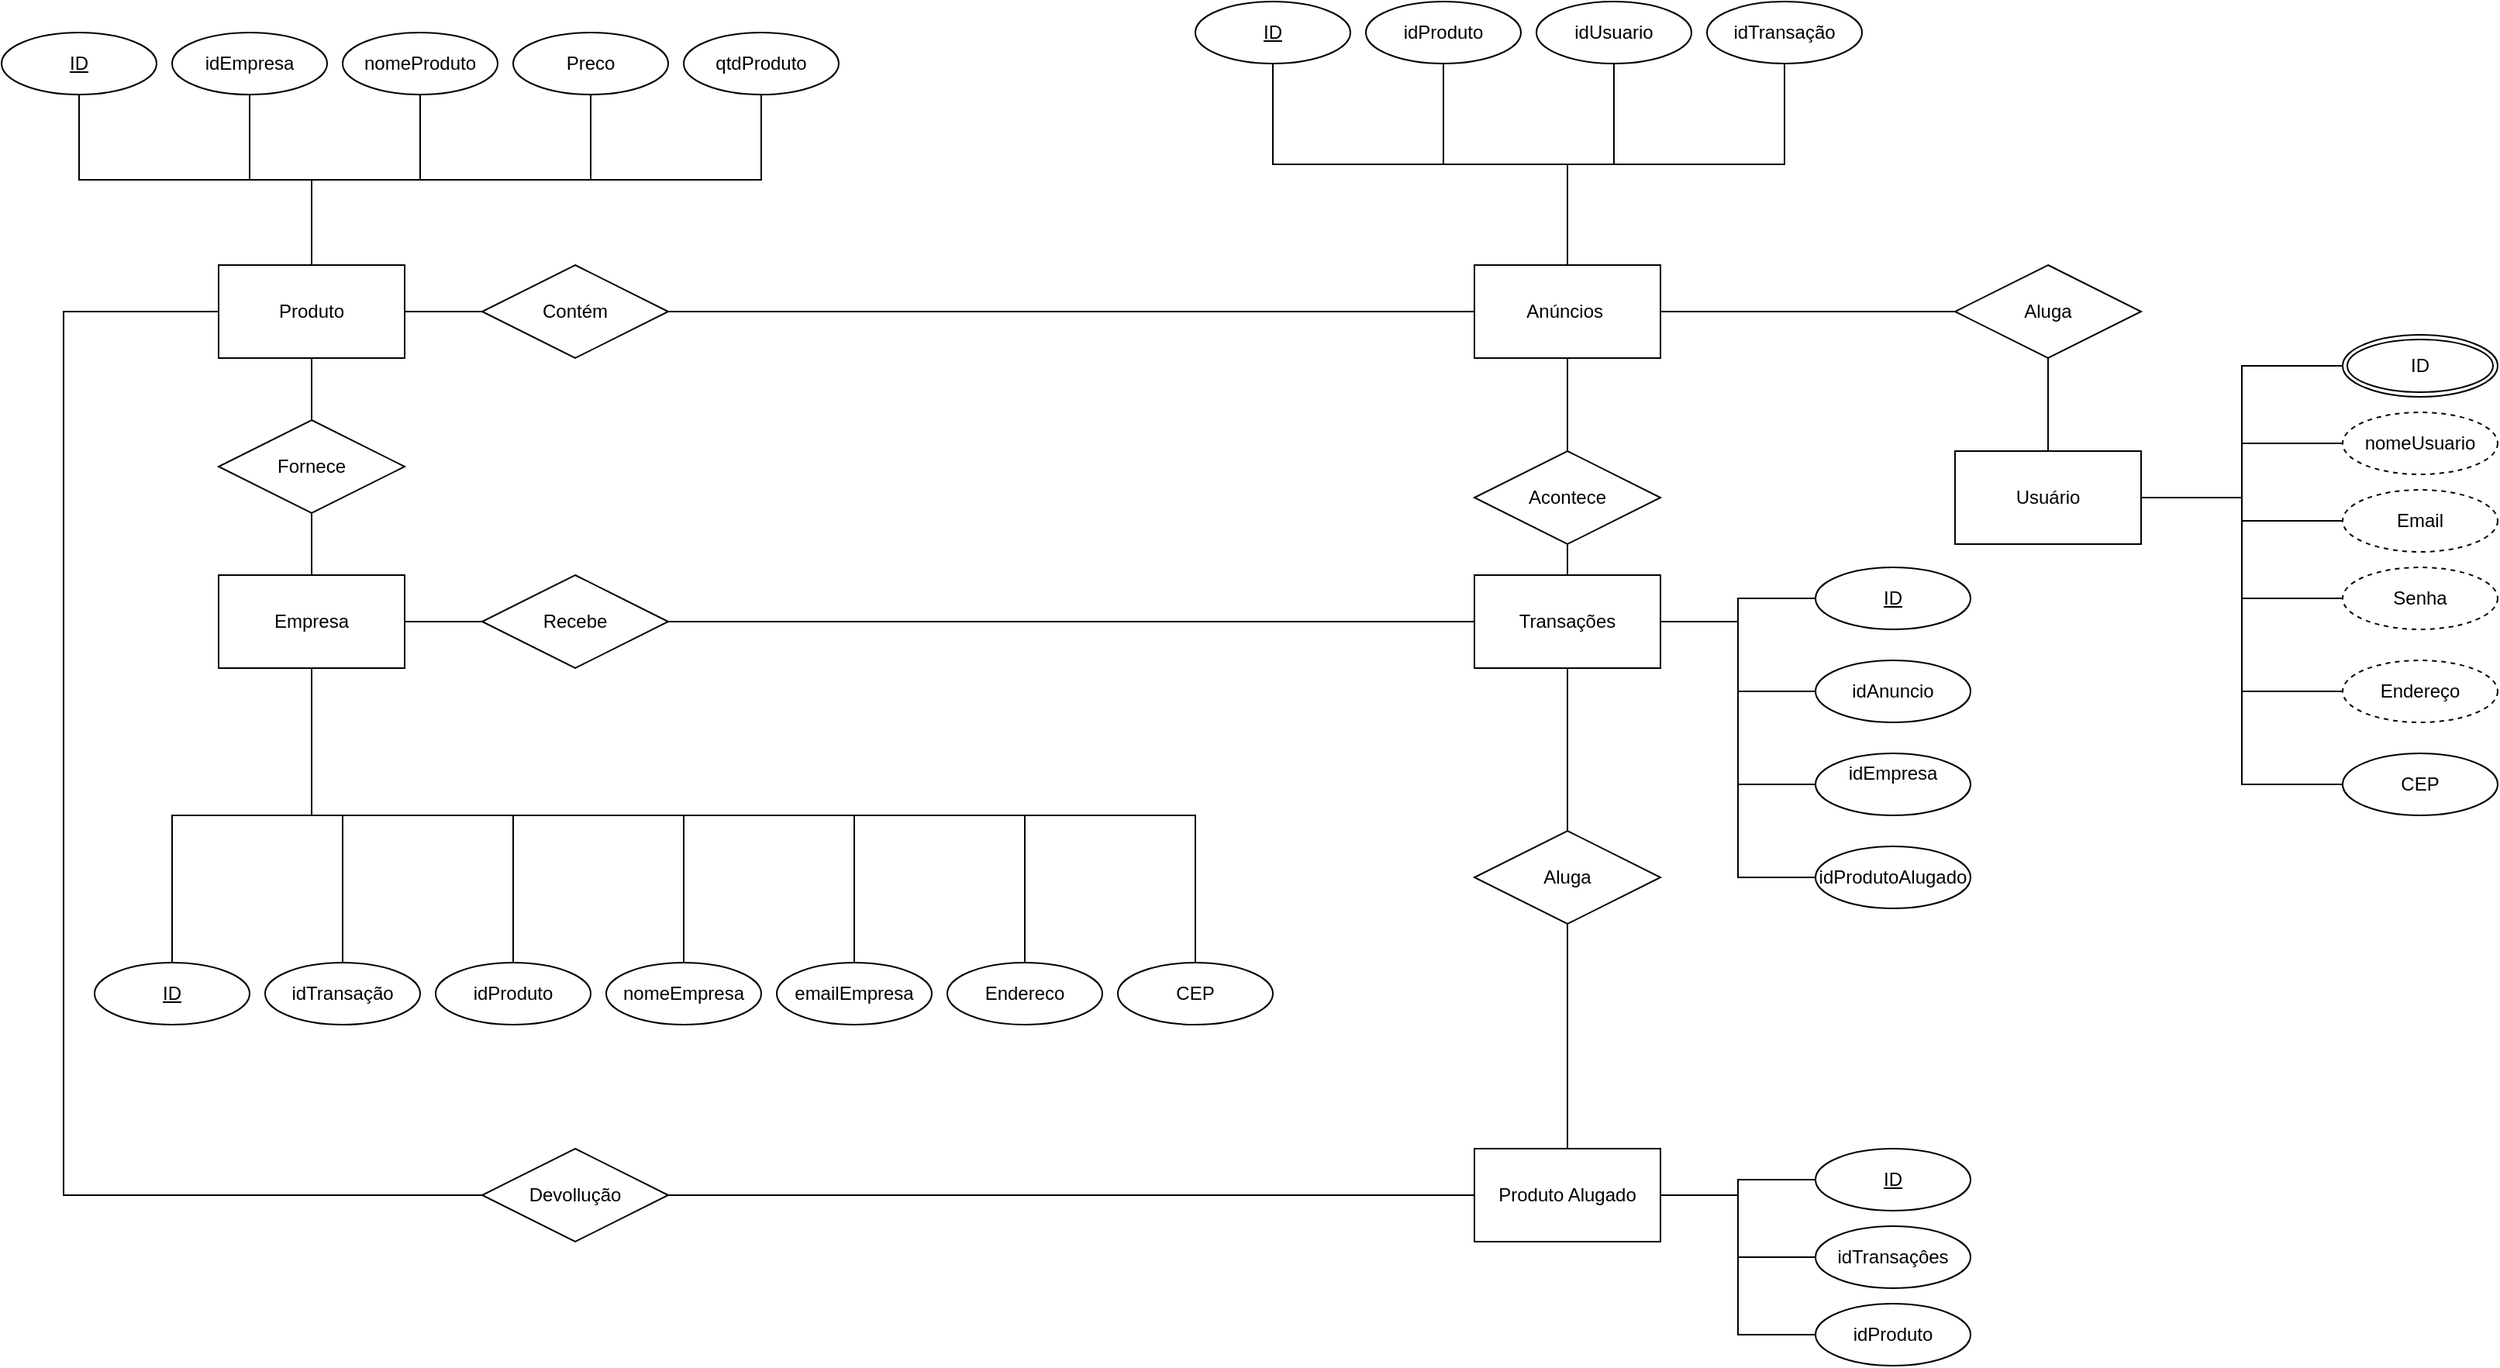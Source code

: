 <mxfile version="24.7.16">
  <diagram name="Página-1" id="0W5QKAUH1XcdWeVG-3CY">
    <mxGraphModel dx="1434" dy="772" grid="1" gridSize="10" guides="1" tooltips="1" connect="1" arrows="1" fold="1" page="1" pageScale="1" pageWidth="827" pageHeight="1169" math="0" shadow="0">
      <root>
        <mxCell id="0" />
        <mxCell id="1" parent="0" />
        <mxCell id="Sesuo_sOsXKxIpDMHE8v-1" value="Usuário" style="rounded=0;whiteSpace=wrap;html=1;" parent="1" vertex="1">
          <mxGeometry x="1260" y="290" width="120" height="60" as="geometry" />
        </mxCell>
        <mxCell id="Sesuo_sOsXKxIpDMHE8v-2" value="Anúncios&amp;nbsp;" style="rounded=0;whiteSpace=wrap;html=1;" parent="1" vertex="1">
          <mxGeometry x="950" y="170" width="120" height="60" as="geometry" />
        </mxCell>
        <mxCell id="Sesuo_sOsXKxIpDMHE8v-3" value="Produto" style="rounded=0;whiteSpace=wrap;html=1;" parent="1" vertex="1">
          <mxGeometry x="140" y="170" width="120" height="60" as="geometry" />
        </mxCell>
        <mxCell id="Sesuo_sOsXKxIpDMHE8v-4" value="Transações" style="rounded=0;whiteSpace=wrap;html=1;" parent="1" vertex="1">
          <mxGeometry x="950" y="370" width="120" height="60" as="geometry" />
        </mxCell>
        <mxCell id="Sesuo_sOsXKxIpDMHE8v-5" value="ID" style="ellipse;shape=doubleEllipse;margin=3;whiteSpace=wrap;html=1;align=center;" parent="1" vertex="1">
          <mxGeometry x="1510" y="215" width="100" height="40" as="geometry" />
        </mxCell>
        <mxCell id="Sesuo_sOsXKxIpDMHE8v-6" value="nomeUsuario" style="ellipse;whiteSpace=wrap;html=1;align=center;dashed=1;" parent="1" vertex="1">
          <mxGeometry x="1510" y="265" width="100" height="40" as="geometry" />
        </mxCell>
        <mxCell id="Sesuo_sOsXKxIpDMHE8v-7" value="Email" style="ellipse;whiteSpace=wrap;html=1;align=center;dashed=1;" parent="1" vertex="1">
          <mxGeometry x="1510" y="315" width="100" height="40" as="geometry" />
        </mxCell>
        <mxCell id="Sesuo_sOsXKxIpDMHE8v-8" value="Empresa" style="rounded=0;whiteSpace=wrap;html=1;" parent="1" vertex="1">
          <mxGeometry x="140" y="370" width="120" height="60" as="geometry" />
        </mxCell>
        <mxCell id="Sesuo_sOsXKxIpDMHE8v-9" value="Senha" style="ellipse;whiteSpace=wrap;html=1;align=center;dashed=1;" parent="1" vertex="1">
          <mxGeometry x="1510" y="365" width="100" height="40" as="geometry" />
        </mxCell>
        <mxCell id="Sesuo_sOsXKxIpDMHE8v-10" value="Endereço" style="ellipse;whiteSpace=wrap;html=1;align=center;dashed=1;" parent="1" vertex="1">
          <mxGeometry x="1510" y="425" width="100" height="40" as="geometry" />
        </mxCell>
        <mxCell id="Sesuo_sOsXKxIpDMHE8v-20" value="Aluga" style="shape=rhombus;perimeter=rhombusPerimeter;whiteSpace=wrap;html=1;align=center;" parent="1" vertex="1">
          <mxGeometry x="1260" y="170" width="120" height="60" as="geometry" />
        </mxCell>
        <mxCell id="Sesuo_sOsXKxIpDMHE8v-24" value="" style="endArrow=none;html=1;rounded=0;exitX=0.5;exitY=1;exitDx=0;exitDy=0;entryX=0.5;entryY=0;entryDx=0;entryDy=0;" parent="1" source="Sesuo_sOsXKxIpDMHE8v-20" target="Sesuo_sOsXKxIpDMHE8v-1" edge="1">
          <mxGeometry relative="1" as="geometry">
            <mxPoint x="1180" y="245" as="sourcePoint" />
            <mxPoint x="1180" y="325" as="targetPoint" />
          </mxGeometry>
        </mxCell>
        <mxCell id="Sesuo_sOsXKxIpDMHE8v-31" value="" style="endArrow=none;html=1;rounded=0;exitX=0;exitY=0.5;exitDx=0;exitDy=0;entryX=1;entryY=0.5;entryDx=0;entryDy=0;" parent="1" source="Sesuo_sOsXKxIpDMHE8v-20" target="Sesuo_sOsXKxIpDMHE8v-2" edge="1">
          <mxGeometry relative="1" as="geometry">
            <mxPoint x="750" y="250" as="sourcePoint" />
            <mxPoint x="910" y="250" as="targetPoint" />
          </mxGeometry>
        </mxCell>
        <mxCell id="Sesuo_sOsXKxIpDMHE8v-36" value="Contém" style="shape=rhombus;perimeter=rhombusPerimeter;whiteSpace=wrap;html=1;align=center;" parent="1" vertex="1">
          <mxGeometry x="310" y="170" width="120" height="60" as="geometry" />
        </mxCell>
        <mxCell id="Sesuo_sOsXKxIpDMHE8v-37" value="" style="endArrow=none;html=1;rounded=0;exitX=1;exitY=0.5;exitDx=0;exitDy=0;entryX=0;entryY=0.5;entryDx=0;entryDy=0;" parent="1" source="Sesuo_sOsXKxIpDMHE8v-3" target="Sesuo_sOsXKxIpDMHE8v-36" edge="1">
          <mxGeometry relative="1" as="geometry">
            <mxPoint x="280" y="340" as="sourcePoint" />
            <mxPoint x="440" y="340" as="targetPoint" />
          </mxGeometry>
        </mxCell>
        <mxCell id="Sesuo_sOsXKxIpDMHE8v-38" value="" style="endArrow=none;html=1;rounded=0;exitX=1;exitY=0.5;exitDx=0;exitDy=0;entryX=0;entryY=0.5;entryDx=0;entryDy=0;" parent="1" source="Sesuo_sOsXKxIpDMHE8v-36" target="Sesuo_sOsXKxIpDMHE8v-2" edge="1">
          <mxGeometry relative="1" as="geometry">
            <mxPoint x="350" y="320" as="sourcePoint" />
            <mxPoint x="510" y="320" as="targetPoint" />
          </mxGeometry>
        </mxCell>
        <mxCell id="Sesuo_sOsXKxIpDMHE8v-39" value="Fornece" style="shape=rhombus;perimeter=rhombusPerimeter;whiteSpace=wrap;html=1;align=center;" parent="1" vertex="1">
          <mxGeometry x="140" y="270" width="120" height="60" as="geometry" />
        </mxCell>
        <mxCell id="Sesuo_sOsXKxIpDMHE8v-40" value="" style="endArrow=none;html=1;rounded=0;exitX=0.5;exitY=0;exitDx=0;exitDy=0;entryX=0.5;entryY=1;entryDx=0;entryDy=0;" parent="1" source="Sesuo_sOsXKxIpDMHE8v-39" target="Sesuo_sOsXKxIpDMHE8v-3" edge="1">
          <mxGeometry relative="1" as="geometry">
            <mxPoint x="140" y="460" as="sourcePoint" />
            <mxPoint x="300" y="460" as="targetPoint" />
          </mxGeometry>
        </mxCell>
        <mxCell id="Sesuo_sOsXKxIpDMHE8v-41" value="" style="endArrow=none;html=1;rounded=0;exitX=0.5;exitY=1;exitDx=0;exitDy=0;entryX=0.5;entryY=0;entryDx=0;entryDy=0;" parent="1" source="Sesuo_sOsXKxIpDMHE8v-39" target="Sesuo_sOsXKxIpDMHE8v-8" edge="1">
          <mxGeometry relative="1" as="geometry">
            <mxPoint x="200" y="540" as="sourcePoint" />
            <mxPoint x="360" y="540" as="targetPoint" />
          </mxGeometry>
        </mxCell>
        <mxCell id="Sesuo_sOsXKxIpDMHE8v-44" value="Acontece" style="shape=rhombus;perimeter=rhombusPerimeter;whiteSpace=wrap;html=1;align=center;" parent="1" vertex="1">
          <mxGeometry x="950" y="290" width="120" height="60" as="geometry" />
        </mxCell>
        <mxCell id="Sesuo_sOsXKxIpDMHE8v-45" value="Recebe" style="shape=rhombus;perimeter=rhombusPerimeter;whiteSpace=wrap;html=1;align=center;" parent="1" vertex="1">
          <mxGeometry x="310" y="370" width="120" height="60" as="geometry" />
        </mxCell>
        <mxCell id="Sesuo_sOsXKxIpDMHE8v-46" value="" style="endArrow=none;html=1;rounded=0;exitX=0.5;exitY=0;exitDx=0;exitDy=0;entryX=0.5;entryY=1;entryDx=0;entryDy=0;" parent="1" source="Sesuo_sOsXKxIpDMHE8v-4" target="Sesuo_sOsXKxIpDMHE8v-44" edge="1">
          <mxGeometry relative="1" as="geometry">
            <mxPoint x="775" y="615" as="sourcePoint" />
            <mxPoint x="935" y="615" as="targetPoint" />
          </mxGeometry>
        </mxCell>
        <mxCell id="Sesuo_sOsXKxIpDMHE8v-47" value="" style="endArrow=none;html=1;rounded=0;exitX=0.5;exitY=0;exitDx=0;exitDy=0;entryX=0.5;entryY=1;entryDx=0;entryDy=0;" parent="1" source="Sesuo_sOsXKxIpDMHE8v-44" target="Sesuo_sOsXKxIpDMHE8v-2" edge="1">
          <mxGeometry relative="1" as="geometry">
            <mxPoint x="325" y="560" as="sourcePoint" />
            <mxPoint x="485" y="560" as="targetPoint" />
          </mxGeometry>
        </mxCell>
        <mxCell id="Sesuo_sOsXKxIpDMHE8v-52" value="" style="endArrow=none;html=1;rounded=0;exitX=1;exitY=0.5;exitDx=0;exitDy=0;entryX=0;entryY=0.5;entryDx=0;entryDy=0;" parent="1" source="Sesuo_sOsXKxIpDMHE8v-8" target="Sesuo_sOsXKxIpDMHE8v-45" edge="1">
          <mxGeometry relative="1" as="geometry">
            <mxPoint x="390" y="530" as="sourcePoint" />
            <mxPoint x="550" y="530" as="targetPoint" />
          </mxGeometry>
        </mxCell>
        <mxCell id="Sesuo_sOsXKxIpDMHE8v-53" value="" style="endArrow=none;html=1;rounded=0;exitX=1;exitY=0.5;exitDx=0;exitDy=0;entryX=0;entryY=0.5;entryDx=0;entryDy=0;" parent="1" source="Sesuo_sOsXKxIpDMHE8v-45" target="Sesuo_sOsXKxIpDMHE8v-4" edge="1">
          <mxGeometry relative="1" as="geometry">
            <mxPoint x="290" y="570" as="sourcePoint" />
            <mxPoint x="450" y="570" as="targetPoint" />
          </mxGeometry>
        </mxCell>
        <mxCell id="Sesuo_sOsXKxIpDMHE8v-54" value="" style="endArrow=none;html=1;rounded=0;exitX=0;exitY=0.5;exitDx=0;exitDy=0;entryX=1;entryY=0.5;entryDx=0;entryDy=0;edgeStyle=orthogonalEdgeStyle;" parent="1" source="Sesuo_sOsXKxIpDMHE8v-5" target="Sesuo_sOsXKxIpDMHE8v-1" edge="1">
          <mxGeometry relative="1" as="geometry">
            <mxPoint x="1320" y="65" as="sourcePoint" />
            <mxPoint x="1400" y="325" as="targetPoint" />
          </mxGeometry>
        </mxCell>
        <mxCell id="Sesuo_sOsXKxIpDMHE8v-55" value="" style="endArrow=none;html=1;rounded=0;exitX=0;exitY=0.5;exitDx=0;exitDy=0;entryX=1;entryY=0.5;entryDx=0;entryDy=0;edgeStyle=orthogonalEdgeStyle;" parent="1" source="Sesuo_sOsXKxIpDMHE8v-6" target="Sesuo_sOsXKxIpDMHE8v-1" edge="1">
          <mxGeometry relative="1" as="geometry">
            <mxPoint x="1390" y="725" as="sourcePoint" />
            <mxPoint x="1400" y="325" as="targetPoint" />
          </mxGeometry>
        </mxCell>
        <mxCell id="Sesuo_sOsXKxIpDMHE8v-56" value="" style="endArrow=none;html=1;rounded=0;exitX=0;exitY=0.5;exitDx=0;exitDy=0;entryX=1;entryY=0.5;entryDx=0;entryDy=0;edgeStyle=orthogonalEdgeStyle;" parent="1" source="Sesuo_sOsXKxIpDMHE8v-7" target="Sesuo_sOsXKxIpDMHE8v-1" edge="1">
          <mxGeometry relative="1" as="geometry">
            <mxPoint x="1290" y="615" as="sourcePoint" />
            <mxPoint x="1400" y="325" as="targetPoint" />
          </mxGeometry>
        </mxCell>
        <mxCell id="Sesuo_sOsXKxIpDMHE8v-57" value="" style="endArrow=none;html=1;rounded=0;exitX=0;exitY=0.5;exitDx=0;exitDy=0;entryX=1;entryY=0.5;entryDx=0;entryDy=0;edgeStyle=orthogonalEdgeStyle;" parent="1" source="Sesuo_sOsXKxIpDMHE8v-9" target="Sesuo_sOsXKxIpDMHE8v-1" edge="1">
          <mxGeometry relative="1" as="geometry">
            <mxPoint x="1300" y="555" as="sourcePoint" />
            <mxPoint x="1400" y="325" as="targetPoint" />
          </mxGeometry>
        </mxCell>
        <mxCell id="Sesuo_sOsXKxIpDMHE8v-58" value="" style="endArrow=none;html=1;rounded=0;exitX=1;exitY=0.5;exitDx=0;exitDy=0;entryX=0;entryY=0.5;entryDx=0;entryDy=0;edgeStyle=orthogonalEdgeStyle;" parent="1" source="Sesuo_sOsXKxIpDMHE8v-1" target="Sesuo_sOsXKxIpDMHE8v-10" edge="1">
          <mxGeometry relative="1" as="geometry">
            <mxPoint x="1400" y="325" as="sourcePoint" />
            <mxPoint x="1410" y="575" as="targetPoint" />
          </mxGeometry>
        </mxCell>
        <mxCell id="Sesuo_sOsXKxIpDMHE8v-63" value="Produto Alugado" style="rounded=0;whiteSpace=wrap;html=1;" parent="1" vertex="1">
          <mxGeometry x="950" y="740" width="120" height="60" as="geometry" />
        </mxCell>
        <mxCell id="Sesuo_sOsXKxIpDMHE8v-64" value="Devollução" style="shape=rhombus;perimeter=rhombusPerimeter;whiteSpace=wrap;html=1;align=center;" parent="1" vertex="1">
          <mxGeometry x="310" y="740" width="120" height="60" as="geometry" />
        </mxCell>
        <mxCell id="Sesuo_sOsXKxIpDMHE8v-67" value="Aluga" style="shape=rhombus;perimeter=rhombusPerimeter;whiteSpace=wrap;html=1;align=center;" parent="1" vertex="1">
          <mxGeometry x="950" y="535" width="120" height="60" as="geometry" />
        </mxCell>
        <mxCell id="Sesuo_sOsXKxIpDMHE8v-70" value="" style="endArrow=none;html=1;rounded=0;exitX=0.5;exitY=1;exitDx=0;exitDy=0;entryX=0.5;entryY=0;entryDx=0;entryDy=0;" parent="1" source="Sesuo_sOsXKxIpDMHE8v-4" target="Sesuo_sOsXKxIpDMHE8v-67" edge="1">
          <mxGeometry relative="1" as="geometry">
            <mxPoint x="1135" y="555" as="sourcePoint" />
            <mxPoint x="1295" y="555" as="targetPoint" />
          </mxGeometry>
        </mxCell>
        <mxCell id="Sesuo_sOsXKxIpDMHE8v-71" value="" style="endArrow=none;html=1;rounded=0;exitX=0.5;exitY=1;exitDx=0;exitDy=0;entryX=0.5;entryY=0;entryDx=0;entryDy=0;" parent="1" source="Sesuo_sOsXKxIpDMHE8v-67" target="Sesuo_sOsXKxIpDMHE8v-63" edge="1">
          <mxGeometry relative="1" as="geometry">
            <mxPoint x="770" y="580" as="sourcePoint" />
            <mxPoint x="930" y="580" as="targetPoint" />
          </mxGeometry>
        </mxCell>
        <mxCell id="Sesuo_sOsXKxIpDMHE8v-72" value="" style="endArrow=none;html=1;rounded=0;exitX=0;exitY=0.5;exitDx=0;exitDy=0;entryX=1;entryY=0.5;entryDx=0;entryDy=0;" parent="1" source="Sesuo_sOsXKxIpDMHE8v-63" target="Sesuo_sOsXKxIpDMHE8v-64" edge="1">
          <mxGeometry relative="1" as="geometry">
            <mxPoint x="290" y="520" as="sourcePoint" />
            <mxPoint x="450" y="520" as="targetPoint" />
          </mxGeometry>
        </mxCell>
        <mxCell id="Sesuo_sOsXKxIpDMHE8v-73" value="" style="endArrow=none;html=1;rounded=0;entryX=0;entryY=0.5;entryDx=0;entryDy=0;exitX=0;exitY=0.5;exitDx=0;exitDy=0;edgeStyle=orthogonalEdgeStyle;" parent="1" source="Sesuo_sOsXKxIpDMHE8v-3" target="Sesuo_sOsXKxIpDMHE8v-64" edge="1">
          <mxGeometry relative="1" as="geometry">
            <mxPoint x="50" y="530" as="sourcePoint" />
            <mxPoint x="210" y="530" as="targetPoint" />
            <Array as="points">
              <mxPoint x="40" y="200" />
              <mxPoint x="40" y="770" />
            </Array>
          </mxGeometry>
        </mxCell>
        <mxCell id="DxOx3k5ucycN8vkfuY87-1" value="ID" style="ellipse;whiteSpace=wrap;html=1;align=center;fontStyle=4;" vertex="1" parent="1">
          <mxGeometry y="20" width="100" height="40" as="geometry" />
        </mxCell>
        <mxCell id="DxOx3k5ucycN8vkfuY87-2" value="nomeProduto" style="ellipse;whiteSpace=wrap;html=1;align=center;" vertex="1" parent="1">
          <mxGeometry x="220" y="20" width="100" height="40" as="geometry" />
        </mxCell>
        <mxCell id="DxOx3k5ucycN8vkfuY87-3" value="idEmpresa" style="ellipse;whiteSpace=wrap;html=1;align=center;" vertex="1" parent="1">
          <mxGeometry x="110" y="20" width="100" height="40" as="geometry" />
        </mxCell>
        <mxCell id="DxOx3k5ucycN8vkfuY87-4" value="Preco" style="ellipse;whiteSpace=wrap;html=1;align=center;" vertex="1" parent="1">
          <mxGeometry x="330" y="20" width="100" height="40" as="geometry" />
        </mxCell>
        <mxCell id="DxOx3k5ucycN8vkfuY87-7" value="qtdProduto" style="ellipse;whiteSpace=wrap;html=1;align=center;" vertex="1" parent="1">
          <mxGeometry x="440" y="20" width="100" height="40" as="geometry" />
        </mxCell>
        <mxCell id="DxOx3k5ucycN8vkfuY87-8" value="" style="endArrow=none;html=1;rounded=0;exitX=0.5;exitY=1;exitDx=0;exitDy=0;entryX=0.5;entryY=0;entryDx=0;entryDy=0;edgeStyle=orthogonalEdgeStyle;" edge="1" parent="1" source="DxOx3k5ucycN8vkfuY87-1" target="Sesuo_sOsXKxIpDMHE8v-3">
          <mxGeometry relative="1" as="geometry">
            <mxPoint x="620" y="100" as="sourcePoint" />
            <mxPoint x="780" y="100" as="targetPoint" />
          </mxGeometry>
        </mxCell>
        <mxCell id="DxOx3k5ucycN8vkfuY87-9" value="" style="endArrow=none;html=1;rounded=0;exitX=0.5;exitY=1;exitDx=0;exitDy=0;entryX=0.5;entryY=0;entryDx=0;entryDy=0;edgeStyle=orthogonalEdgeStyle;" edge="1" parent="1" source="DxOx3k5ucycN8vkfuY87-3" target="Sesuo_sOsXKxIpDMHE8v-3">
          <mxGeometry relative="1" as="geometry">
            <mxPoint x="600" y="70" as="sourcePoint" />
            <mxPoint x="760" y="70" as="targetPoint" />
          </mxGeometry>
        </mxCell>
        <mxCell id="DxOx3k5ucycN8vkfuY87-10" value="" style="endArrow=none;html=1;rounded=0;exitX=0.5;exitY=1;exitDx=0;exitDy=0;entryX=0.5;entryY=0;entryDx=0;entryDy=0;edgeStyle=orthogonalEdgeStyle;" edge="1" parent="1" source="DxOx3k5ucycN8vkfuY87-2" target="Sesuo_sOsXKxIpDMHE8v-3">
          <mxGeometry relative="1" as="geometry">
            <mxPoint x="610" y="110" as="sourcePoint" />
            <mxPoint x="770" y="110" as="targetPoint" />
          </mxGeometry>
        </mxCell>
        <mxCell id="DxOx3k5ucycN8vkfuY87-15" value="" style="endArrow=none;html=1;rounded=0;exitX=0.5;exitY=1;exitDx=0;exitDy=0;entryX=0.5;entryY=0;entryDx=0;entryDy=0;edgeStyle=orthogonalEdgeStyle;" edge="1" parent="1" source="DxOx3k5ucycN8vkfuY87-4" target="Sesuo_sOsXKxIpDMHE8v-3">
          <mxGeometry relative="1" as="geometry">
            <mxPoint x="840" y="90" as="sourcePoint" />
            <mxPoint x="1000" y="90" as="targetPoint" />
          </mxGeometry>
        </mxCell>
        <mxCell id="DxOx3k5ucycN8vkfuY87-16" value="" style="endArrow=none;html=1;rounded=0;exitX=0.5;exitY=1;exitDx=0;exitDy=0;entryX=0.5;entryY=0;entryDx=0;entryDy=0;edgeStyle=orthogonalEdgeStyle;" edge="1" parent="1" source="DxOx3k5ucycN8vkfuY87-7" target="Sesuo_sOsXKxIpDMHE8v-3">
          <mxGeometry relative="1" as="geometry">
            <mxPoint x="690" y="90" as="sourcePoint" />
            <mxPoint x="850" y="90" as="targetPoint" />
          </mxGeometry>
        </mxCell>
        <mxCell id="DxOx3k5ucycN8vkfuY87-17" value="idProduto" style="ellipse;whiteSpace=wrap;html=1;align=center;" vertex="1" parent="1">
          <mxGeometry x="880" width="100" height="40" as="geometry" />
        </mxCell>
        <mxCell id="DxOx3k5ucycN8vkfuY87-18" value="ID" style="ellipse;whiteSpace=wrap;html=1;align=center;fontStyle=4;" vertex="1" parent="1">
          <mxGeometry x="770" width="100" height="40" as="geometry" />
        </mxCell>
        <mxCell id="DxOx3k5ucycN8vkfuY87-19" value="idUsuario" style="ellipse;whiteSpace=wrap;html=1;align=center;" vertex="1" parent="1">
          <mxGeometry x="990" width="100" height="40" as="geometry" />
        </mxCell>
        <mxCell id="DxOx3k5ucycN8vkfuY87-20" value="idTransação" style="ellipse;whiteSpace=wrap;html=1;align=center;" vertex="1" parent="1">
          <mxGeometry x="1100" width="100" height="40" as="geometry" />
        </mxCell>
        <mxCell id="DxOx3k5ucycN8vkfuY87-21" value="" style="endArrow=none;html=1;rounded=0;exitX=0.5;exitY=1;exitDx=0;exitDy=0;entryX=0.5;entryY=0;entryDx=0;entryDy=0;edgeStyle=orthogonalEdgeStyle;" edge="1" parent="1" source="DxOx3k5ucycN8vkfuY87-18" target="Sesuo_sOsXKxIpDMHE8v-2">
          <mxGeometry relative="1" as="geometry">
            <mxPoint x="1070" y="130" as="sourcePoint" />
            <mxPoint x="1230" y="130" as="targetPoint" />
          </mxGeometry>
        </mxCell>
        <mxCell id="DxOx3k5ucycN8vkfuY87-23" value="" style="endArrow=none;html=1;rounded=0;exitX=0.5;exitY=1;exitDx=0;exitDy=0;entryX=0.5;entryY=0;entryDx=0;entryDy=0;edgeStyle=orthogonalEdgeStyle;" edge="1" parent="1" source="DxOx3k5ucycN8vkfuY87-17" target="Sesuo_sOsXKxIpDMHE8v-2">
          <mxGeometry relative="1" as="geometry">
            <mxPoint x="900" y="90" as="sourcePoint" />
            <mxPoint x="1060" y="90" as="targetPoint" />
          </mxGeometry>
        </mxCell>
        <mxCell id="DxOx3k5ucycN8vkfuY87-24" value="" style="endArrow=none;html=1;rounded=0;exitX=0.5;exitY=1;exitDx=0;exitDy=0;entryX=0.5;entryY=0;entryDx=0;entryDy=0;edgeStyle=orthogonalEdgeStyle;" edge="1" parent="1" source="DxOx3k5ucycN8vkfuY87-19" target="Sesuo_sOsXKxIpDMHE8v-2">
          <mxGeometry relative="1" as="geometry">
            <mxPoint x="1070" y="110" as="sourcePoint" />
            <mxPoint x="1230" y="110" as="targetPoint" />
          </mxGeometry>
        </mxCell>
        <mxCell id="DxOx3k5ucycN8vkfuY87-25" value="" style="endArrow=none;html=1;rounded=0;exitX=0.5;exitY=1;exitDx=0;exitDy=0;entryX=0.5;entryY=0;entryDx=0;entryDy=0;edgeStyle=orthogonalEdgeStyle;" edge="1" parent="1" source="DxOx3k5ucycN8vkfuY87-20" target="Sesuo_sOsXKxIpDMHE8v-2">
          <mxGeometry relative="1" as="geometry">
            <mxPoint x="1070" y="110" as="sourcePoint" />
            <mxPoint x="1230" y="110" as="targetPoint" />
          </mxGeometry>
        </mxCell>
        <mxCell id="DxOx3k5ucycN8vkfuY87-26" value="ID" style="ellipse;whiteSpace=wrap;html=1;align=center;fontStyle=4;" vertex="1" parent="1">
          <mxGeometry x="1170" y="365" width="100" height="40" as="geometry" />
        </mxCell>
        <mxCell id="DxOx3k5ucycN8vkfuY87-27" value="" style="endArrow=none;html=1;rounded=0;exitX=1;exitY=0.5;exitDx=0;exitDy=0;entryX=0;entryY=0.5;entryDx=0;entryDy=0;edgeStyle=orthogonalEdgeStyle;" edge="1" parent="1" source="Sesuo_sOsXKxIpDMHE8v-4" target="DxOx3k5ucycN8vkfuY87-26">
          <mxGeometry relative="1" as="geometry">
            <mxPoint x="1440" y="635" as="sourcePoint" />
            <mxPoint x="1090" y="715" as="targetPoint" />
          </mxGeometry>
        </mxCell>
        <mxCell id="DxOx3k5ucycN8vkfuY87-28" value="idAnuncio" style="ellipse;whiteSpace=wrap;html=1;align=center;" vertex="1" parent="1">
          <mxGeometry x="1170" y="425" width="100" height="40" as="geometry" />
        </mxCell>
        <mxCell id="DxOx3k5ucycN8vkfuY87-29" value="idEmpresa&lt;div&gt;&lt;br&gt;&lt;/div&gt;" style="ellipse;whiteSpace=wrap;html=1;align=center;" vertex="1" parent="1">
          <mxGeometry x="1170" y="485" width="100" height="40" as="geometry" />
        </mxCell>
        <mxCell id="DxOx3k5ucycN8vkfuY87-30" value="idProdutoAlugado" style="ellipse;whiteSpace=wrap;html=1;align=center;" vertex="1" parent="1">
          <mxGeometry x="1170" y="545" width="100" height="40" as="geometry" />
        </mxCell>
        <mxCell id="DxOx3k5ucycN8vkfuY87-31" value="" style="endArrow=none;html=1;rounded=0;exitX=1;exitY=0.5;exitDx=0;exitDy=0;entryX=0;entryY=0.5;entryDx=0;entryDy=0;edgeStyle=orthogonalEdgeStyle;" edge="1" parent="1" source="Sesuo_sOsXKxIpDMHE8v-4" target="DxOx3k5ucycN8vkfuY87-28">
          <mxGeometry relative="1" as="geometry">
            <mxPoint x="1580" y="525" as="sourcePoint" />
            <mxPoint x="1740" y="525" as="targetPoint" />
          </mxGeometry>
        </mxCell>
        <mxCell id="DxOx3k5ucycN8vkfuY87-32" value="" style="endArrow=none;html=1;rounded=0;exitX=1;exitY=0.5;exitDx=0;exitDy=0;entryX=0;entryY=0.5;entryDx=0;entryDy=0;edgeStyle=orthogonalEdgeStyle;" edge="1" parent="1" source="Sesuo_sOsXKxIpDMHE8v-4" target="DxOx3k5ucycN8vkfuY87-29">
          <mxGeometry relative="1" as="geometry">
            <mxPoint x="1500" y="565" as="sourcePoint" />
            <mxPoint x="1660" y="565" as="targetPoint" />
          </mxGeometry>
        </mxCell>
        <mxCell id="DxOx3k5ucycN8vkfuY87-33" value="" style="endArrow=none;html=1;rounded=0;exitX=1;exitY=0.5;exitDx=0;exitDy=0;entryX=0;entryY=0.5;entryDx=0;entryDy=0;edgeStyle=orthogonalEdgeStyle;" edge="1" parent="1" source="Sesuo_sOsXKxIpDMHE8v-4" target="DxOx3k5ucycN8vkfuY87-30">
          <mxGeometry relative="1" as="geometry">
            <mxPoint x="1590" y="565" as="sourcePoint" />
            <mxPoint x="1750" y="565" as="targetPoint" />
          </mxGeometry>
        </mxCell>
        <mxCell id="DxOx3k5ucycN8vkfuY87-36" value="ID" style="ellipse;whiteSpace=wrap;html=1;align=center;fontStyle=4;" vertex="1" parent="1">
          <mxGeometry x="60" y="620" width="100" height="40" as="geometry" />
        </mxCell>
        <mxCell id="DxOx3k5ucycN8vkfuY87-39" value="idTransação" style="ellipse;whiteSpace=wrap;html=1;align=center;" vertex="1" parent="1">
          <mxGeometry x="170" y="620" width="100" height="40" as="geometry" />
        </mxCell>
        <mxCell id="DxOx3k5ucycN8vkfuY87-40" value="idProduto" style="ellipse;whiteSpace=wrap;html=1;align=center;" vertex="1" parent="1">
          <mxGeometry x="280" y="620" width="100" height="40" as="geometry" />
        </mxCell>
        <mxCell id="DxOx3k5ucycN8vkfuY87-41" value="nomeEmpresa" style="ellipse;whiteSpace=wrap;html=1;align=center;" vertex="1" parent="1">
          <mxGeometry x="390" y="620" width="100" height="40" as="geometry" />
        </mxCell>
        <mxCell id="DxOx3k5ucycN8vkfuY87-43" value="emailEmpresa" style="ellipse;whiteSpace=wrap;html=1;align=center;" vertex="1" parent="1">
          <mxGeometry x="500" y="620" width="100" height="40" as="geometry" />
        </mxCell>
        <mxCell id="DxOx3k5ucycN8vkfuY87-44" value="Endereco" style="ellipse;whiteSpace=wrap;html=1;align=center;" vertex="1" parent="1">
          <mxGeometry x="610" y="620" width="100" height="40" as="geometry" />
        </mxCell>
        <mxCell id="DxOx3k5ucycN8vkfuY87-46" value="CEP" style="ellipse;whiteSpace=wrap;html=1;align=center;" vertex="1" parent="1">
          <mxGeometry x="1510" y="485" width="100" height="40" as="geometry" />
        </mxCell>
        <mxCell id="DxOx3k5ucycN8vkfuY87-47" value="CEP" style="ellipse;whiteSpace=wrap;html=1;align=center;" vertex="1" parent="1">
          <mxGeometry x="720" y="620" width="100" height="40" as="geometry" />
        </mxCell>
        <mxCell id="DxOx3k5ucycN8vkfuY87-48" value="" style="endArrow=none;html=1;rounded=0;exitX=0.5;exitY=1;exitDx=0;exitDy=0;entryX=0.5;entryY=0;entryDx=0;entryDy=0;edgeStyle=orthogonalEdgeStyle;" edge="1" parent="1" source="Sesuo_sOsXKxIpDMHE8v-8" target="DxOx3k5ucycN8vkfuY87-36">
          <mxGeometry relative="1" as="geometry">
            <mxPoint x="270" y="510" as="sourcePoint" />
            <mxPoint x="430" y="510" as="targetPoint" />
          </mxGeometry>
        </mxCell>
        <mxCell id="DxOx3k5ucycN8vkfuY87-49" value="" style="endArrow=none;html=1;rounded=0;exitX=0.5;exitY=1;exitDx=0;exitDy=0;entryX=0.5;entryY=0;entryDx=0;entryDy=0;edgeStyle=orthogonalEdgeStyle;" edge="1" parent="1" source="Sesuo_sOsXKxIpDMHE8v-8" target="DxOx3k5ucycN8vkfuY87-39">
          <mxGeometry relative="1" as="geometry">
            <mxPoint x="360" y="550" as="sourcePoint" />
            <mxPoint x="520" y="550" as="targetPoint" />
          </mxGeometry>
        </mxCell>
        <mxCell id="DxOx3k5ucycN8vkfuY87-51" value="" style="endArrow=none;html=1;rounded=0;exitX=0.5;exitY=1;exitDx=0;exitDy=0;entryX=0.5;entryY=0;entryDx=0;entryDy=0;edgeStyle=orthogonalEdgeStyle;" edge="1" parent="1" source="Sesuo_sOsXKxIpDMHE8v-8" target="DxOx3k5ucycN8vkfuY87-41">
          <mxGeometry relative="1" as="geometry">
            <mxPoint x="420" y="520" as="sourcePoint" />
            <mxPoint x="580" y="520" as="targetPoint" />
          </mxGeometry>
        </mxCell>
        <mxCell id="DxOx3k5ucycN8vkfuY87-52" value="" style="endArrow=none;html=1;rounded=0;exitX=0.5;exitY=1;exitDx=0;exitDy=0;entryX=0.5;entryY=0;entryDx=0;entryDy=0;edgeStyle=orthogonalEdgeStyle;" edge="1" parent="1" source="Sesuo_sOsXKxIpDMHE8v-8" target="DxOx3k5ucycN8vkfuY87-43">
          <mxGeometry relative="1" as="geometry">
            <mxPoint x="460" y="500" as="sourcePoint" />
            <mxPoint x="620" y="500" as="targetPoint" />
          </mxGeometry>
        </mxCell>
        <mxCell id="DxOx3k5ucycN8vkfuY87-53" value="" style="endArrow=none;html=1;rounded=0;exitX=0.5;exitY=1;exitDx=0;exitDy=0;entryX=0.5;entryY=0;entryDx=0;entryDy=0;edgeStyle=orthogonalEdgeStyle;" edge="1" parent="1" source="Sesuo_sOsXKxIpDMHE8v-8" target="DxOx3k5ucycN8vkfuY87-44">
          <mxGeometry relative="1" as="geometry">
            <mxPoint x="600" y="500" as="sourcePoint" />
            <mxPoint x="760" y="500" as="targetPoint" />
          </mxGeometry>
        </mxCell>
        <mxCell id="DxOx3k5ucycN8vkfuY87-54" value="" style="endArrow=none;html=1;rounded=0;exitX=0.5;exitY=1;exitDx=0;exitDy=0;entryX=0.5;entryY=0;entryDx=0;entryDy=0;edgeStyle=orthogonalEdgeStyle;" edge="1" parent="1" source="Sesuo_sOsXKxIpDMHE8v-8" target="DxOx3k5ucycN8vkfuY87-47">
          <mxGeometry relative="1" as="geometry">
            <mxPoint x="710" y="520" as="sourcePoint" />
            <mxPoint x="870" y="520" as="targetPoint" />
          </mxGeometry>
        </mxCell>
        <mxCell id="DxOx3k5ucycN8vkfuY87-56" value="" style="endArrow=none;html=1;rounded=0;exitX=0.5;exitY=1;exitDx=0;exitDy=0;entryX=0.5;entryY=0;entryDx=0;entryDy=0;edgeStyle=orthogonalEdgeStyle;" edge="1" parent="1" source="Sesuo_sOsXKxIpDMHE8v-8" target="DxOx3k5ucycN8vkfuY87-40">
          <mxGeometry relative="1" as="geometry">
            <mxPoint x="260" y="570" as="sourcePoint" />
            <mxPoint x="420" y="570" as="targetPoint" />
          </mxGeometry>
        </mxCell>
        <mxCell id="DxOx3k5ucycN8vkfuY87-57" value="" style="endArrow=none;html=1;rounded=0;exitX=1;exitY=0.5;exitDx=0;exitDy=0;entryX=0;entryY=0.5;entryDx=0;entryDy=0;edgeStyle=orthogonalEdgeStyle;" edge="1" parent="1" source="Sesuo_sOsXKxIpDMHE8v-1" target="DxOx3k5ucycN8vkfuY87-46">
          <mxGeometry relative="1" as="geometry">
            <mxPoint x="1440" y="630" as="sourcePoint" />
            <mxPoint x="1600" y="630" as="targetPoint" />
          </mxGeometry>
        </mxCell>
        <mxCell id="DxOx3k5ucycN8vkfuY87-58" value="ID" style="ellipse;whiteSpace=wrap;html=1;align=center;fontStyle=4;" vertex="1" parent="1">
          <mxGeometry x="1170" y="740" width="100" height="40" as="geometry" />
        </mxCell>
        <mxCell id="DxOx3k5ucycN8vkfuY87-59" value="idTransaçôes" style="ellipse;whiteSpace=wrap;html=1;align=center;" vertex="1" parent="1">
          <mxGeometry x="1170" y="790" width="100" height="40" as="geometry" />
        </mxCell>
        <mxCell id="DxOx3k5ucycN8vkfuY87-60" value="idProduto" style="ellipse;whiteSpace=wrap;html=1;align=center;" vertex="1" parent="1">
          <mxGeometry x="1170" y="840" width="100" height="40" as="geometry" />
        </mxCell>
        <mxCell id="DxOx3k5ucycN8vkfuY87-66" value="" style="endArrow=none;html=1;rounded=0;exitX=1;exitY=0.5;exitDx=0;exitDy=0;entryX=0;entryY=0.5;entryDx=0;entryDy=0;edgeStyle=orthogonalEdgeStyle;" edge="1" parent="1" source="Sesuo_sOsXKxIpDMHE8v-63" target="DxOx3k5ucycN8vkfuY87-58">
          <mxGeometry relative="1" as="geometry">
            <mxPoint x="1320" y="740" as="sourcePoint" />
            <mxPoint x="1480" y="740" as="targetPoint" />
          </mxGeometry>
        </mxCell>
        <mxCell id="DxOx3k5ucycN8vkfuY87-67" value="" style="endArrow=none;html=1;rounded=0;exitX=1;exitY=0.5;exitDx=0;exitDy=0;entryX=0;entryY=0.5;entryDx=0;entryDy=0;edgeStyle=orthogonalEdgeStyle;" edge="1" parent="1" source="Sesuo_sOsXKxIpDMHE8v-63" target="DxOx3k5ucycN8vkfuY87-59">
          <mxGeometry relative="1" as="geometry">
            <mxPoint x="1290" y="720" as="sourcePoint" />
            <mxPoint x="1450" y="720" as="targetPoint" />
          </mxGeometry>
        </mxCell>
        <mxCell id="DxOx3k5ucycN8vkfuY87-68" value="" style="endArrow=none;html=1;rounded=0;exitX=1;exitY=0.5;exitDx=0;exitDy=0;entryX=0;entryY=0.5;entryDx=0;entryDy=0;edgeStyle=orthogonalEdgeStyle;" edge="1" parent="1" source="Sesuo_sOsXKxIpDMHE8v-63" target="DxOx3k5ucycN8vkfuY87-60">
          <mxGeometry relative="1" as="geometry">
            <mxPoint x="1260" y="670" as="sourcePoint" />
            <mxPoint x="1420" y="670" as="targetPoint" />
          </mxGeometry>
        </mxCell>
      </root>
    </mxGraphModel>
  </diagram>
</mxfile>
